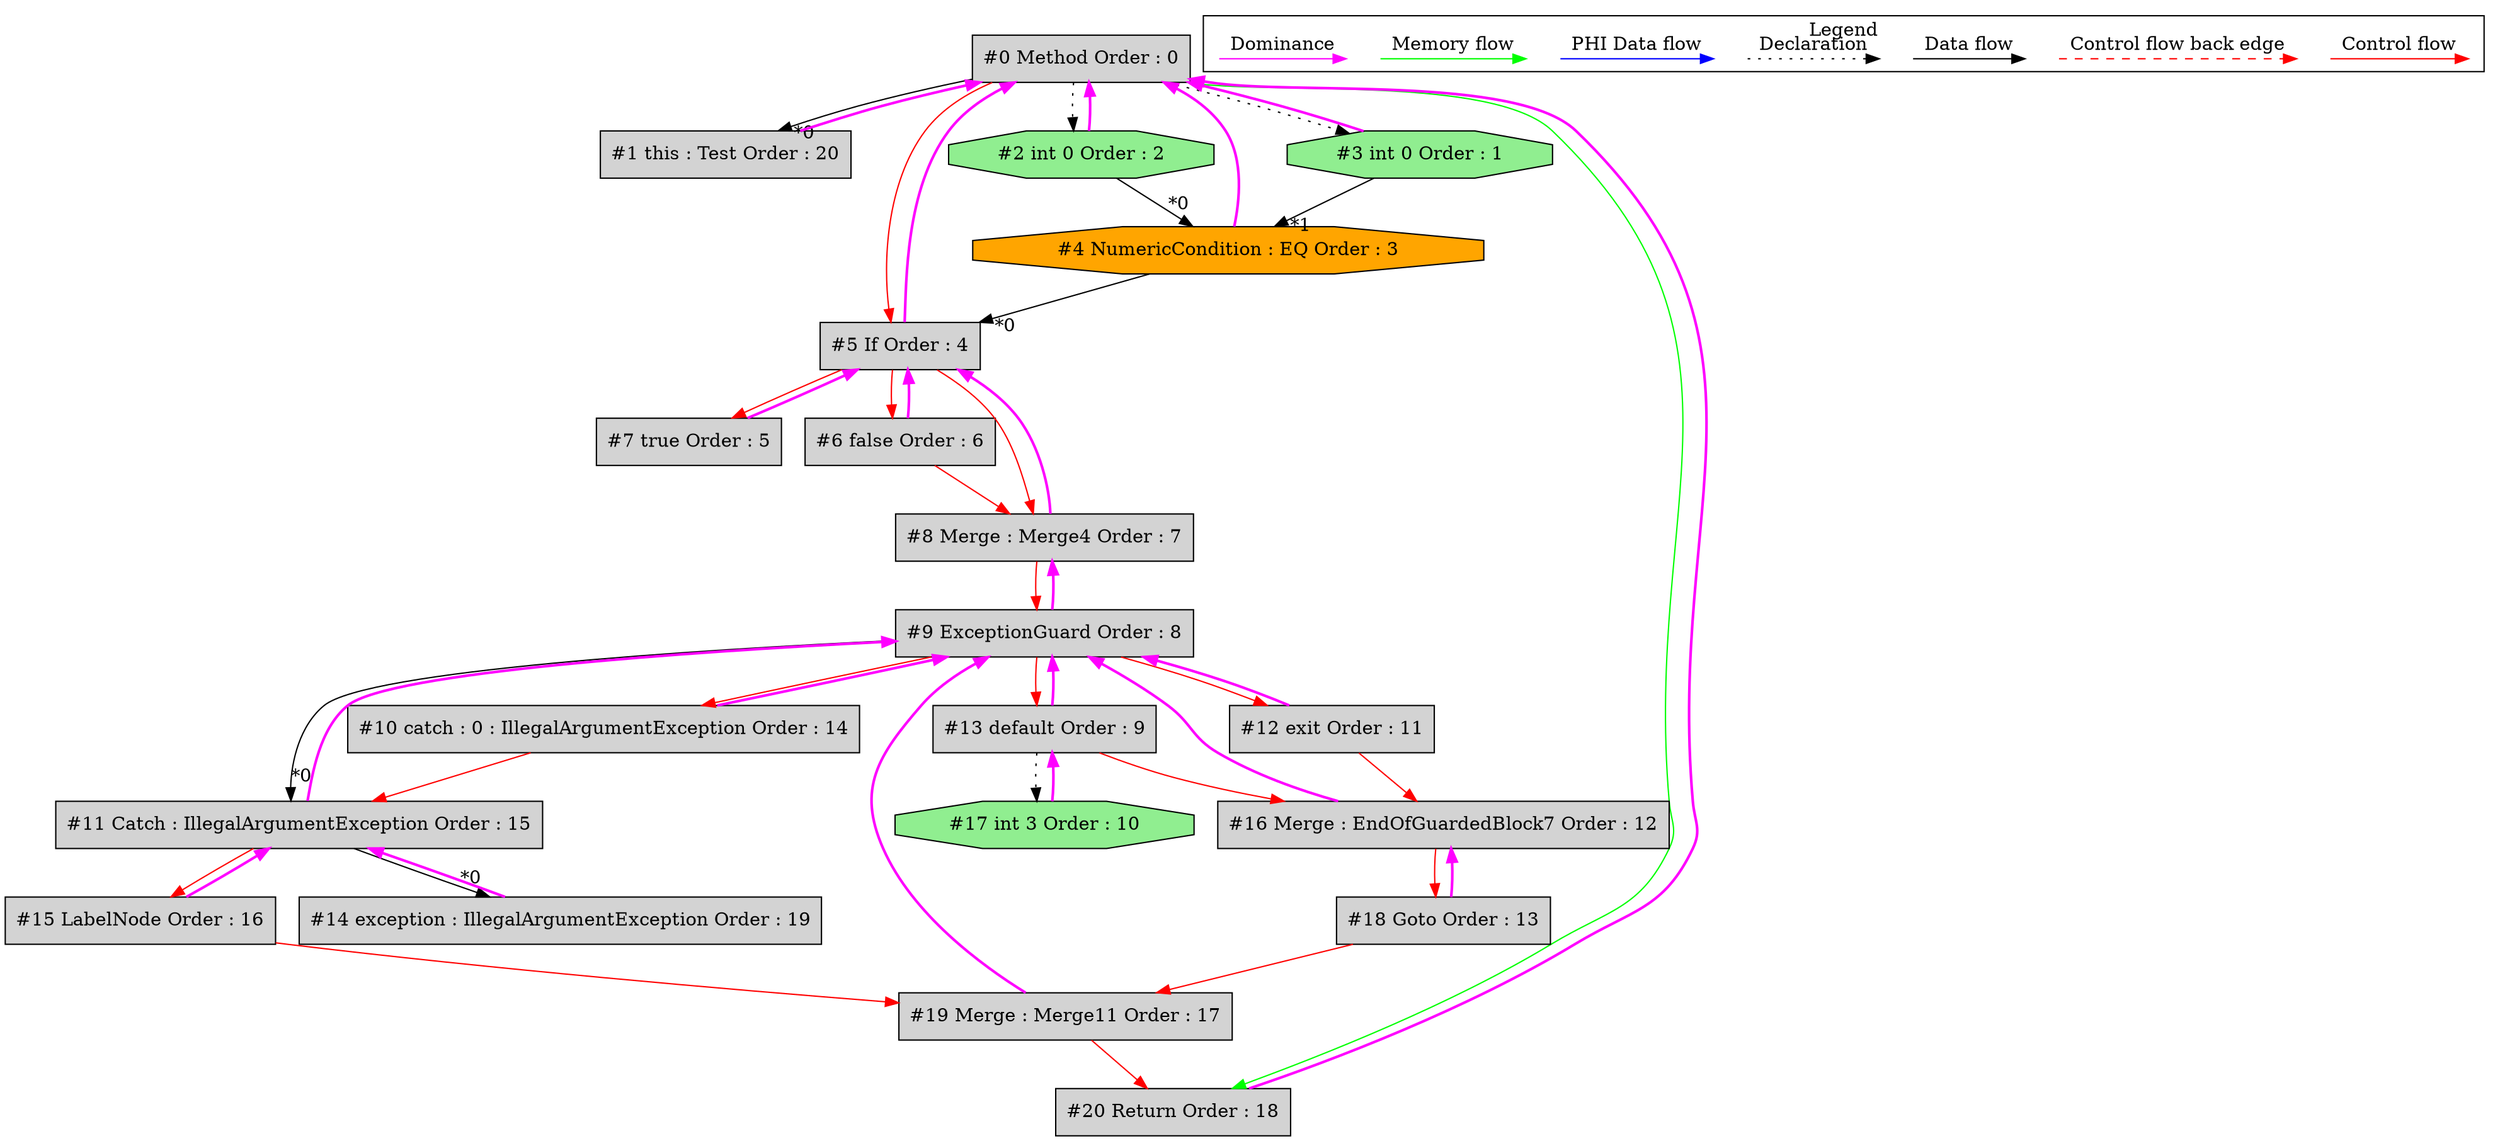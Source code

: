 digraph debugoutput {
 ordering="in";
 node0[label="#0 Method Order : 0",shape=box, fillcolor=lightgrey, style=filled];
 node1[label="#1 this : Test Order : 20",shape=box, fillcolor=lightgrey, style=filled];
 node1 -> node0[dir="forward" color="fuchsia" penwidth="2"];
 node0 -> node1[headlabel="*0", labeldistance=2];
 node2[label="#2 int 0 Order : 2",shape=octagon, fillcolor=lightgreen, style=filled];
 node2 -> node0[dir="forward" color="fuchsia" penwidth="2"];
 node0 -> node2[style=dotted];
 node3[label="#3 int 0 Order : 1",shape=octagon, fillcolor=lightgreen, style=filled];
 node3 -> node0[dir="forward" color="fuchsia" penwidth="2"];
 node0 -> node3[style=dotted];
 node4[label="#4 NumericCondition : EQ Order : 3",shape=octagon, fillcolor=orange, style=filled];
 node4 -> node0[dir="forward" color="fuchsia" penwidth="2"];
 node2 -> node4[headlabel="*0", labeldistance=2];
 node3 -> node4[headlabel="*1", labeldistance=2];
 node5[label="#5 If Order : 4",shape=box, fillcolor=lightgrey, style=filled];
 node5 -> node0[dir="forward" color="fuchsia" penwidth="2"];
 node4 -> node5[headlabel="*0", labeldistance=2];
 node0 -> node5[labeldistance=2, color=red, fontcolor=red];
 node6[label="#6 false Order : 6",shape=box, fillcolor=lightgrey, style=filled];
 node6 -> node5[dir="forward" color="fuchsia" penwidth="2"];
 node5 -> node6[labeldistance=2, color=red, fontcolor=red];
 node7[label="#7 true Order : 5",shape=box, fillcolor=lightgrey, style=filled];
 node7 -> node5[dir="forward" color="fuchsia" penwidth="2"];
 node5 -> node7[labeldistance=2, color=red, fontcolor=red];
 node8[label="#8 Merge : Merge4 Order : 7",shape=box, fillcolor=lightgrey, style=filled];
 node8 -> node5[dir="forward" color="fuchsia" penwidth="2"];
 node5 -> node8[labeldistance=2, color=red, fontcolor=red];
 node6 -> node8[labeldistance=2, color=red, fontcolor=red];
 node9[label="#9 ExceptionGuard Order : 8",shape=box, fillcolor=lightgrey, style=filled];
 node9 -> node8[dir="forward" color="fuchsia" penwidth="2"];
 node8 -> node9[labeldistance=2, color=red, fontcolor=red];
 node10[label="#10 catch : 0 : IllegalArgumentException Order : 14",shape=box, fillcolor=lightgrey, style=filled];
 node10 -> node9[dir="forward" color="fuchsia" penwidth="2"];
 node9 -> node10[labeldistance=2, color=red, fontcolor=red];
 node11[label="#11 Catch : IllegalArgumentException Order : 15",shape=box, fillcolor=lightgrey, style=filled];
 node11 -> node9[dir="forward" color="fuchsia" penwidth="2"];
 node9 -> node11[headlabel="*0", labeldistance=2];
 node10 -> node11[labeldistance=2, color=red, fontcolor=red];
 node12[label="#12 exit Order : 11",shape=box, fillcolor=lightgrey, style=filled];
 node12 -> node9[dir="forward" color="fuchsia" penwidth="2"];
 node9 -> node12[labeldistance=2, color=red, fontcolor=red];
 node13[label="#13 default Order : 9",shape=box, fillcolor=lightgrey, style=filled];
 node13 -> node9[dir="forward" color="fuchsia" penwidth="2"];
 node9 -> node13[labeldistance=2, color=red, fontcolor=red];
 node14[label="#14 exception : IllegalArgumentException Order : 19",shape=box, fillcolor=lightgrey, style=filled];
 node14 -> node11[dir="forward" color="fuchsia" penwidth="2"];
 node11 -> node14[headlabel="*0", labeldistance=2];
 node15[label="#15 LabelNode Order : 16",shape=box, fillcolor=lightgrey, style=filled];
 node15 -> node11[dir="forward" color="fuchsia" penwidth="2"];
 node11 -> node15[labeldistance=2, color=red, fontcolor=red];
 node16[label="#16 Merge : EndOfGuardedBlock7 Order : 12",shape=box, fillcolor=lightgrey, style=filled];
 node16 -> node9[dir="forward" color="fuchsia" penwidth="2"];
 node13 -> node16[labeldistance=2, color=red, fontcolor=red];
 node12 -> node16[labeldistance=2, color=red, fontcolor=red];
 node17[label="#17 int 3 Order : 10",shape=octagon, fillcolor=lightgreen, style=filled];
 node17 -> node13[dir="forward" color="fuchsia" penwidth="2"];
 node13 -> node17[style=dotted];
 node18[label="#18 Goto Order : 13",shape=box, fillcolor=lightgrey, style=filled];
 node18 -> node16[dir="forward" color="fuchsia" penwidth="2"];
 node16 -> node18[labeldistance=2, color=red, fontcolor=red];
 node19[label="#19 Merge : Merge11 Order : 17",shape=box, fillcolor=lightgrey, style=filled];
 node19 -> node9[dir="forward" color="fuchsia" penwidth="2"];
 node18 -> node19[labeldistance=2, color=red, fontcolor=red];
 node15 -> node19[labeldistance=2, color=red, fontcolor=red];
 node20[label="#20 Return Order : 18",shape=box, fillcolor=lightgrey, style=filled];
 node20 -> node0[dir="forward" color="fuchsia" penwidth="2"];
 node19 -> node20[labeldistance=2, color=red, fontcolor=red];
 node0 -> node20[labeldistance=2, color=green, constraint=false];
 subgraph cluster_000 {
  label = "Legend";
  node [shape=point]
  {
   rank=same;
   c0 [style = invis];
   c1 [style = invis];
   c2 [style = invis];
   c3 [style = invis];
   d0 [style = invis];
   d1 [style = invis];
   d2 [style = invis];
   d3 [style = invis];
   d4 [style = invis];
   d5 [style = invis];
   d6 [style = invis];
   d7 [style = invis];
   d8 [style = invis];
   d9 [style = invis];
  }
  c0 -> c1 [label="Control flow", style=solid, color=red]
  c2 -> c3 [label="Control flow back edge", style=dashed, color=red]
  d0 -> d1 [label="Data flow"]
  d2 -> d3 [label="Declaration", style=dotted]
  d4 -> d5 [label="PHI Data flow", color=blue]
  d6 -> d7 [label="Memory flow", color=green]
  d8 -> d9 [label="Dominance", color=fuchsia, style=solid]
 }

}
